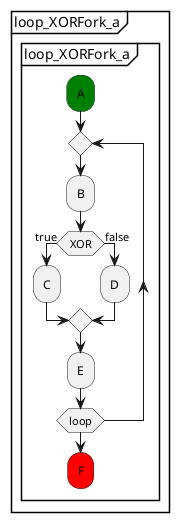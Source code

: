 @startuml
partition "loop_XORFork_a" {
    group "loop_XORFork_a"
        #green:A;
        repeat
            :B;
            if (XOR) then (true)
                :C;
            else (false)
                :D;
            endif
            :E;
        repeat while (loop)
        #red:F;
    end group
}
@enduml